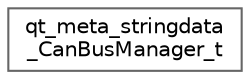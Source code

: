 digraph "Graphical Class Hierarchy"
{
 // LATEX_PDF_SIZE
  bgcolor="transparent";
  edge [fontname=Helvetica,fontsize=10,labelfontname=Helvetica,labelfontsize=10];
  node [fontname=Helvetica,fontsize=10,shape=box,height=0.2,width=0.4];
  rankdir="LR";
  Node0 [id="Node000000",label="qt_meta_stringdata\l_CanBusManager_t",height=0.2,width=0.4,color="grey40", fillcolor="white", style="filled",URL="$structqt__meta__stringdata__CanBusManager__t.html",tooltip=" "];
}
